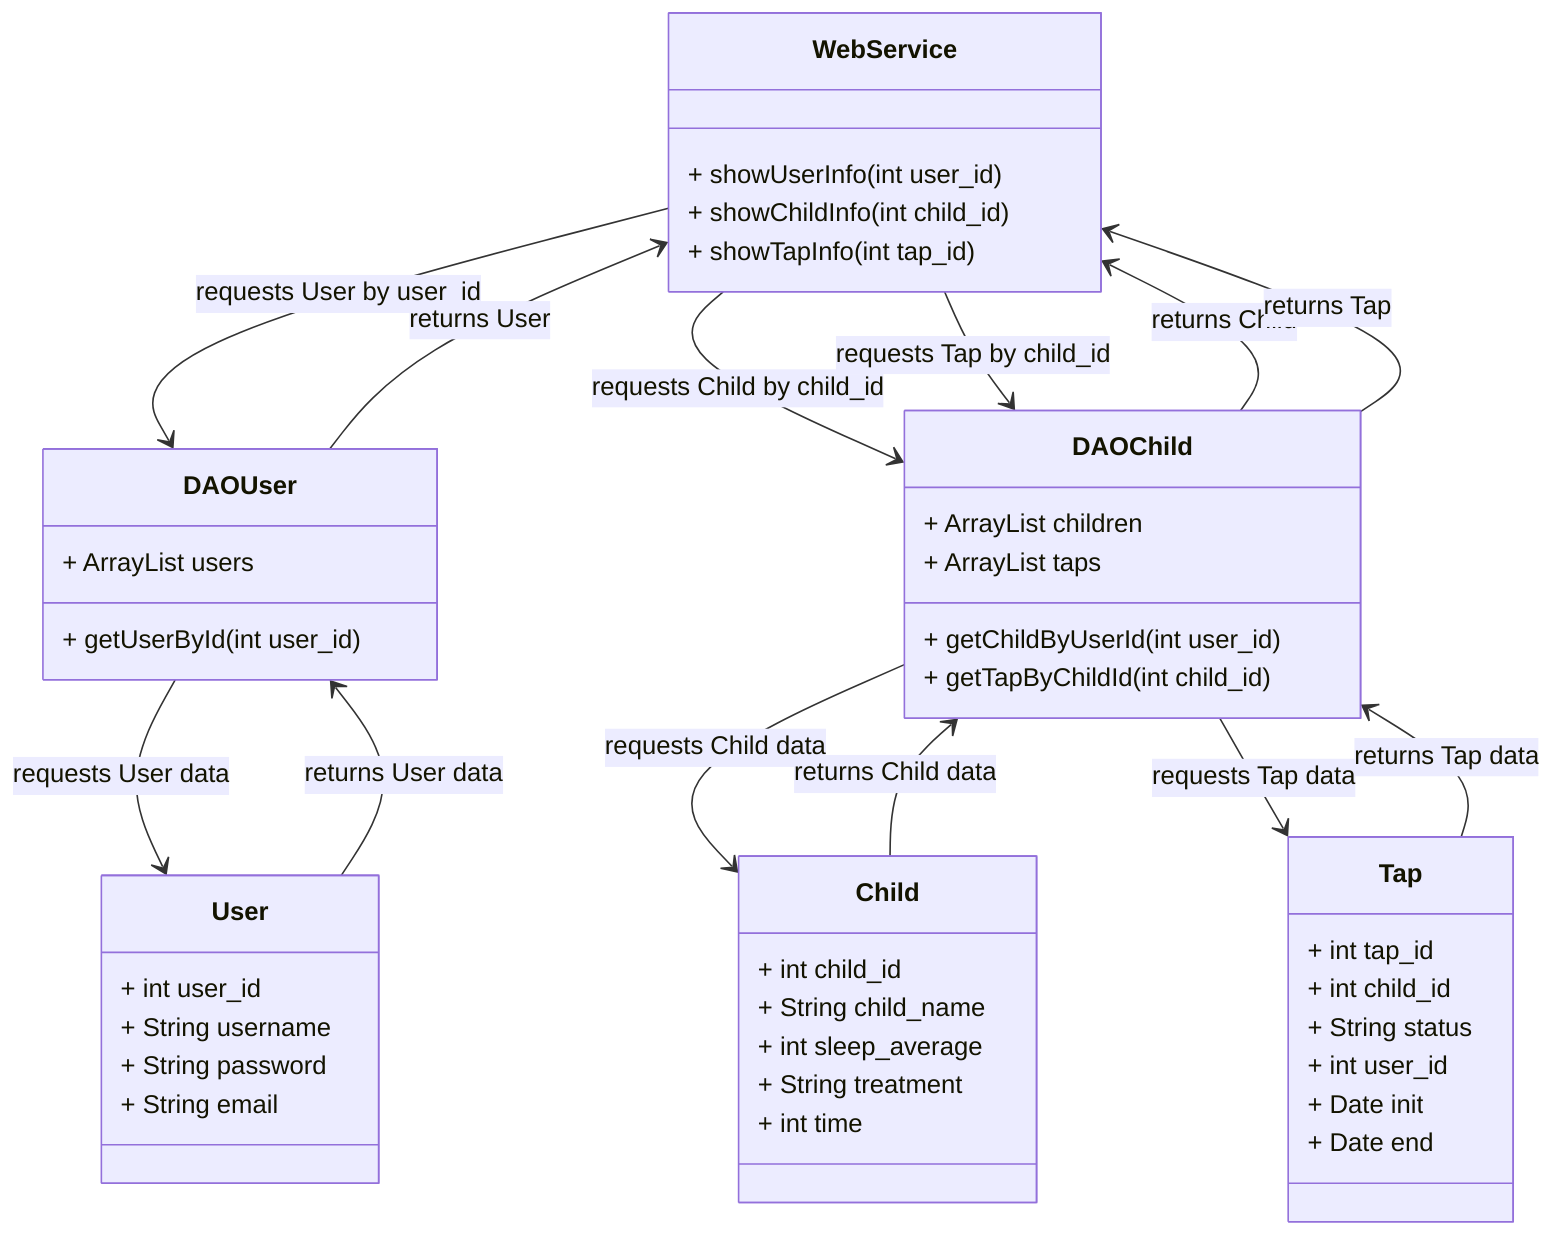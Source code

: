 classDiagram
class WebService {
    + showUserInfo(int user_id)
    + showChildInfo(int child_id)
    + showTapInfo(int tap_id)
}
class DAOUser {
    + ArrayList<User> users
    + getUserById(int user_id)
}
class User {
    + int user_id
    + String username
    + String password
    + String email
}
class DAOChild {
    + ArrayList<Child> children
    + ArrayList<Tap> taps
    + getChildByUserId(int user_id)
    + getTapByChildId(int child_id)
}
class Child {
    + int child_id
    + String child_name
    + int sleep_average
    + String treatment
    + int time
}
class Tap {
    + int tap_id
    + int child_id
    + String status
    + int user_id
    + Date init
    + Date end
}

WebService --> DAOUser: requests User by user_id
DAOUser --> WebService: returns User
WebService --> DAOChild: requests Child by child_id
DAOChild --> WebService: returns Child
WebService --> DAOChild: requests Tap by child_id
DAOChild --> WebService: returns Tap
DAOUser --> User: requests User data
User --> DAOUser: returns User data
DAOChild --> Child : requests Child data
Child --> DAOChild: returns Child data
DAOChild --> Tap: requests Tap data
Tap --> DAOChild: returns Tap data